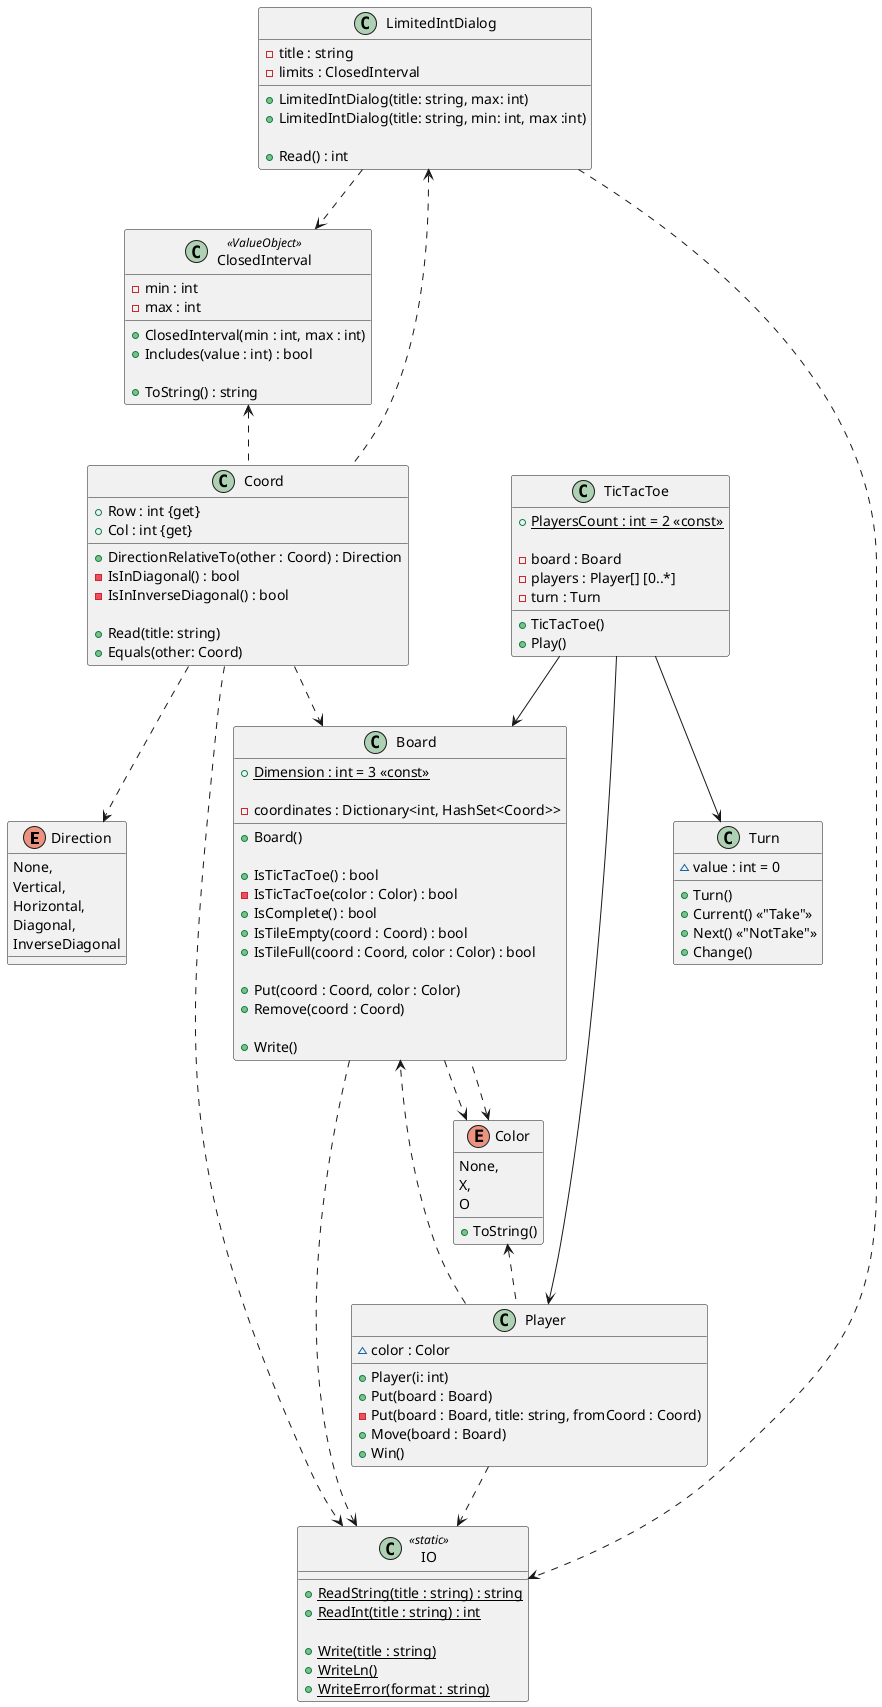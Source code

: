@startuml

enum Direction
{
    None,
    Vertical,
    Horizontal,
    Diagonal,
    InverseDiagonal
}

enum Color
{
    None,
    X,
    O
    
    +ToString()
}
Color <.. Player
Color <.. Board

class ClosedInterval <<ValueObject>>
{
    -min : int
    -max : int
    
    +ClosedInterval(min : int, max : int)
    +Includes(value : int) : bool
    
    +ToString() : string
}
ClosedInterval <.. Coord

class LimitedIntDialog
{
    -title : string
    -limits : ClosedInterval
    
    +LimitedIntDialog(title: string, max: int)
    +LimitedIntDialog(title: string, min: int, max :int)
    
    +Read() : int
}
LimitedIntDialog <.. Coord
LimitedIntDialog ..> IO
LimitedIntDialog ..> ClosedInterval

class Coord
{
    +Row : int {get}
    +Col : int {get}
    
    +DirectionRelativeTo(other : Coord) : Direction
    -IsInDiagonal() : bool
    -IsInInverseDiagonal() : bool
    
    +Read(title: string)
    +Equals(other: Coord)
}
Coord ..> IO
Coord ..> Direction
Coord ..> Board

class Board
{
    +{static} Dimension : int = 3 <<const>>
    
    -coordinates : Dictionary<int, HashSet<Coord>>
        
    +Board()
    
    +IsTicTacToe() : bool
    -IsTicTacToe(color : Color) : bool
    +IsComplete() : bool
    +IsTileEmpty(coord : Coord) : bool
    +IsTileFull(coord : Coord, color : Color) : bool

    +Put(coord : Coord, color : Color)
    +Remove(coord : Coord)    
    
    +Write()
}
Board ..> IO
Board ..> Color

class Player
{
    ~color : Color
    
    +Player(i: int)
    +Put(board : Board)
    -Put(board : Board, title: string, fromCoord : Coord)
    +Move(board : Board)
    +Win()
}
Player ..> Board
Player ..> IO

class Turn
{
    ~value : int = 0
    +Turn()
    +Current() << "Take" >>
    +Next() << "NotTake">>
    +Change()
}

class TicTacToe
{
    +PlayersCount : int = 2 {static} <<const>>
    
    -board : Board 
    -players : Player[] [0..*]
    -turn : Turn
    
    +TicTacToe()
    +Play()
}
TicTacToe --> Board
TicTacToe --> Player
TicTacToe --> Turn






class IO <<static>>
{
    +ReadString(title : string) : string {static}
    +ReadInt(title : string) : int {static}
    
    +Write(title : string) {static}
    +WriteLn() {static}
    +WriteError(format : string) {static}
}

@enduml